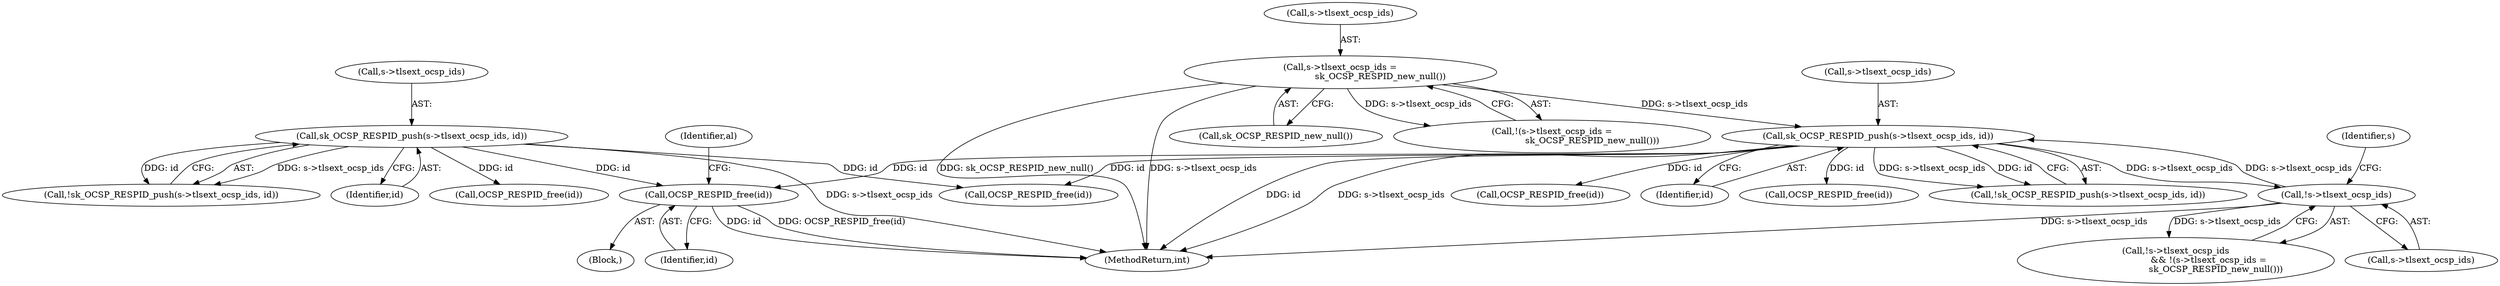 digraph "0_openssl_2c0d295e26306e15a92eb23a84a1802005c1c137@API" {
"1001033" [label="(Call,OCSP_RESPID_free(id))"];
"1001083" [label="(Call,sk_OCSP_RESPID_push(s->tlsext_ocsp_ids, id))"];
"1001062" [label="(Call,!s->tlsext_ocsp_ids)"];
"1001067" [label="(Call,s->tlsext_ocsp_ids =\n                             sk_OCSP_RESPID_new_null())"];
"1001043" [label="(Call,sk_OCSP_RESPID_push(s->tlsext_ocsp_ids, id))"];
"1001049" [label="(Call,OCSP_RESPID_free(id))"];
"1001044" [label="(Call,s->tlsext_ocsp_ids)"];
"1001063" [label="(Call,s->tlsext_ocsp_ids)"];
"1001069" [label="(Identifier,s)"];
"1001073" [label="(Call,OCSP_RESPID_free(id))"];
"1001071" [label="(Call,sk_OCSP_RESPID_new_null())"];
"1001062" [label="(Call,!s->tlsext_ocsp_ids)"];
"1001089" [label="(Call,OCSP_RESPID_free(id))"];
"1001268" [label="(MethodReturn,int)"];
"1001082" [label="(Call,!sk_OCSP_RESPID_push(s->tlsext_ocsp_ids, id))"];
"1001033" [label="(Call,OCSP_RESPID_free(id))"];
"1001066" [label="(Call,!(s->tlsext_ocsp_ids =\n                             sk_OCSP_RESPID_new_null()))"];
"1001057" [label="(Call,OCSP_RESPID_free(id))"];
"1001032" [label="(Block,)"];
"1001084" [label="(Call,s->tlsext_ocsp_ids)"];
"1001083" [label="(Call,sk_OCSP_RESPID_push(s->tlsext_ocsp_ids, id))"];
"1001037" [label="(Identifier,al)"];
"1001068" [label="(Call,s->tlsext_ocsp_ids)"];
"1001042" [label="(Call,!sk_OCSP_RESPID_push(s->tlsext_ocsp_ids, id))"];
"1001061" [label="(Call,!s->tlsext_ocsp_ids\n                        && !(s->tlsext_ocsp_ids =\n                             sk_OCSP_RESPID_new_null()))"];
"1001067" [label="(Call,s->tlsext_ocsp_ids =\n                             sk_OCSP_RESPID_new_null())"];
"1001047" [label="(Identifier,id)"];
"1001043" [label="(Call,sk_OCSP_RESPID_push(s->tlsext_ocsp_ids, id))"];
"1001034" [label="(Identifier,id)"];
"1001087" [label="(Identifier,id)"];
"1001033" -> "1001032"  [label="AST: "];
"1001033" -> "1001034"  [label="CFG: "];
"1001034" -> "1001033"  [label="AST: "];
"1001037" -> "1001033"  [label="CFG: "];
"1001033" -> "1001268"  [label="DDG: OCSP_RESPID_free(id)"];
"1001033" -> "1001268"  [label="DDG: id"];
"1001083" -> "1001033"  [label="DDG: id"];
"1001043" -> "1001033"  [label="DDG: id"];
"1001083" -> "1001082"  [label="AST: "];
"1001083" -> "1001087"  [label="CFG: "];
"1001084" -> "1001083"  [label="AST: "];
"1001087" -> "1001083"  [label="AST: "];
"1001082" -> "1001083"  [label="CFG: "];
"1001083" -> "1001268"  [label="DDG: id"];
"1001083" -> "1001268"  [label="DDG: s->tlsext_ocsp_ids"];
"1001083" -> "1001057"  [label="DDG: id"];
"1001083" -> "1001062"  [label="DDG: s->tlsext_ocsp_ids"];
"1001083" -> "1001073"  [label="DDG: id"];
"1001083" -> "1001082"  [label="DDG: s->tlsext_ocsp_ids"];
"1001083" -> "1001082"  [label="DDG: id"];
"1001062" -> "1001083"  [label="DDG: s->tlsext_ocsp_ids"];
"1001067" -> "1001083"  [label="DDG: s->tlsext_ocsp_ids"];
"1001083" -> "1001089"  [label="DDG: id"];
"1001062" -> "1001061"  [label="AST: "];
"1001062" -> "1001063"  [label="CFG: "];
"1001063" -> "1001062"  [label="AST: "];
"1001069" -> "1001062"  [label="CFG: "];
"1001061" -> "1001062"  [label="CFG: "];
"1001062" -> "1001268"  [label="DDG: s->tlsext_ocsp_ids"];
"1001062" -> "1001061"  [label="DDG: s->tlsext_ocsp_ids"];
"1001067" -> "1001066"  [label="AST: "];
"1001067" -> "1001071"  [label="CFG: "];
"1001068" -> "1001067"  [label="AST: "];
"1001071" -> "1001067"  [label="AST: "];
"1001066" -> "1001067"  [label="CFG: "];
"1001067" -> "1001268"  [label="DDG: s->tlsext_ocsp_ids"];
"1001067" -> "1001268"  [label="DDG: sk_OCSP_RESPID_new_null()"];
"1001067" -> "1001066"  [label="DDG: s->tlsext_ocsp_ids"];
"1001043" -> "1001042"  [label="AST: "];
"1001043" -> "1001047"  [label="CFG: "];
"1001044" -> "1001043"  [label="AST: "];
"1001047" -> "1001043"  [label="AST: "];
"1001042" -> "1001043"  [label="CFG: "];
"1001043" -> "1001268"  [label="DDG: s->tlsext_ocsp_ids"];
"1001043" -> "1001042"  [label="DDG: s->tlsext_ocsp_ids"];
"1001043" -> "1001042"  [label="DDG: id"];
"1001043" -> "1001049"  [label="DDG: id"];
"1001043" -> "1001057"  [label="DDG: id"];
}
